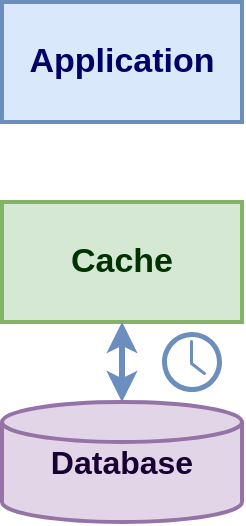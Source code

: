 <mxfile version="11.0.0" type="device"><diagram id="tYcYEfHydYN5r_36Phtv" name="Page-1"><mxGraphModel dx="1750" dy="949" grid="1" gridSize="10" guides="1" tooltips="1" connect="1" arrows="1" fold="1" page="1" pageScale="1" pageWidth="2000" pageHeight="2000" math="0" shadow="0"><root><mxCell id="0"/><mxCell id="1" parent="0"/><mxCell id="lzbQmqMPMEtsj4pPOmtb-1" value="&lt;font size=&quot;1&quot; color=&quot;#000066&quot;&gt;&lt;b style=&quot;font-size: 17px&quot;&gt;Application&lt;/b&gt;&lt;/font&gt;" style="rounded=0;whiteSpace=wrap;html=1;strokeWidth=2;fillColor=#dae8fc;strokeColor=#6c8ebf;" parent="1" vertex="1"><mxGeometry x="440" y="160" width="120" height="60" as="geometry"/></mxCell><mxCell id="lzbQmqMPMEtsj4pPOmtb-2" value="&lt;font size=&quot;1&quot; color=&quot;#003300&quot;&gt;&lt;b style=&quot;font-size: 17px&quot;&gt;Cache&lt;/b&gt;&lt;/font&gt;" style="rounded=0;whiteSpace=wrap;html=1;strokeWidth=2;fillColor=#d5e8d4;strokeColor=#82b366;" parent="1" vertex="1"><mxGeometry x="440" y="260" width="120" height="60" as="geometry"/></mxCell><mxCell id="lzbQmqMPMEtsj4pPOmtb-3" value="&lt;font style=&quot;font-size: 16px&quot; color=&quot;#190033&quot;&gt;&lt;b&gt;Database&lt;/b&gt;&lt;/font&gt;" style="strokeWidth=2;html=1;shape=mxgraph.flowchart.database;whiteSpace=wrap;fillColor=#e1d5e7;strokeColor=#9673a6;" parent="1" vertex="1"><mxGeometry x="440" y="360" width="120" height="60" as="geometry"/></mxCell><mxCell id="-APs6ruQuLM4OiObTD4z-5" value="" style="endArrow=classic;startArrow=classic;html=1;shadow=0;strokeWidth=3;entryX=0.5;entryY=1;entryDx=0;entryDy=0;exitX=0.5;exitY=0;exitDx=0;exitDy=0;exitPerimeter=0;fillColor=#dae8fc;strokeColor=#6c8ebf;" edge="1" parent="1" source="lzbQmqMPMEtsj4pPOmtb-3" target="lzbQmqMPMEtsj4pPOmtb-2"><mxGeometry width="50" height="50" relative="1" as="geometry"><mxPoint x="440" y="490" as="sourcePoint"/><mxPoint x="490" y="440" as="targetPoint"/></mxGeometry></mxCell><mxCell id="-APs6ruQuLM4OiObTD4z-8" value="" style="pointerEvents=1;shadow=0;dashed=0;html=1;strokeColor=none;fillColor=#6C8EBF;labelPosition=center;verticalLabelPosition=bottom;verticalAlign=top;outlineConnect=0;align=center;shape=mxgraph.office.concepts.clock;" vertex="1" parent="1"><mxGeometry x="520" y="325" width="30" height="30" as="geometry"/></mxCell></root></mxGraphModel></diagram></mxfile>
